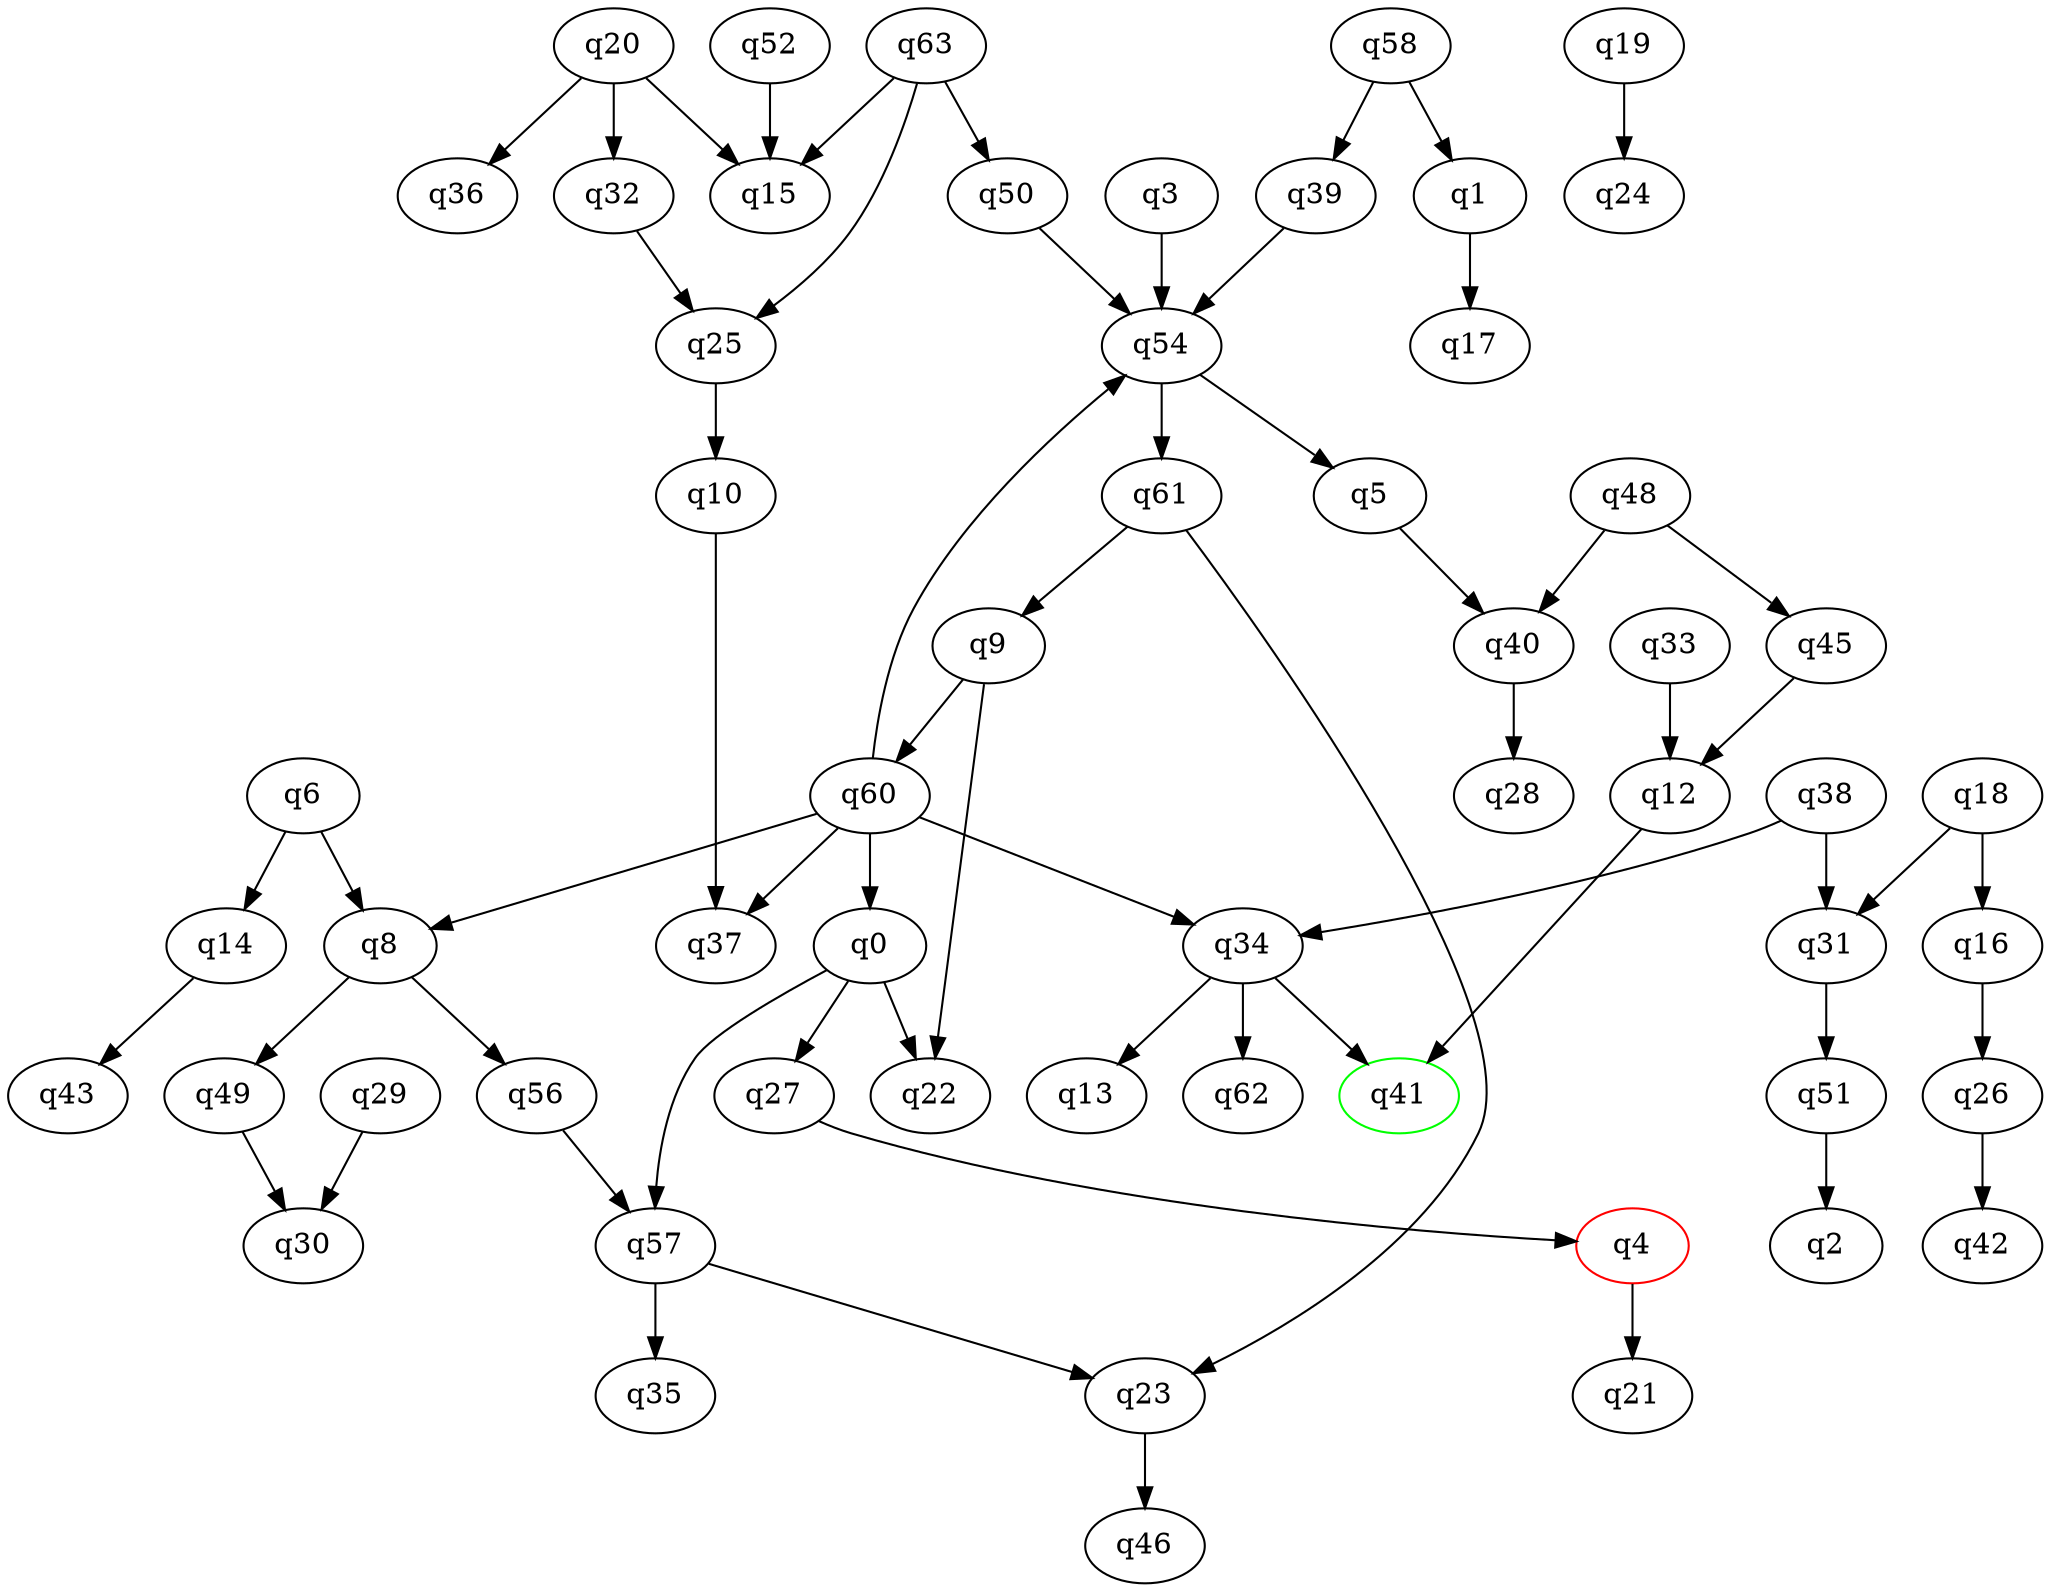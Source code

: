 digraph A{
q41 [initial=1,color=green];
q4 [final=1,color=red];
q0 -> q22;
q0 -> q27;
q0 -> q57;
q1 -> q17;
q3 -> q54;
q4 -> q21;
q5 -> q40;
q6 -> q8;
q6 -> q14;
q8 -> q49;
q8 -> q56;
q9 -> q22;
q9 -> q60;
q10 -> q37;
q12 -> q41;
q14 -> q43;
q16 -> q26;
q18 -> q16;
q18 -> q31;
q19 -> q24;
q20 -> q15;
q20 -> q32;
q20 -> q36;
q23 -> q46;
q25 -> q10;
q26 -> q42;
q27 -> q4;
q29 -> q30;
q31 -> q51;
q32 -> q25;
q33 -> q12;
q34 -> q13;
q34 -> q41;
q34 -> q62;
q38 -> q31;
q38 -> q34;
q39 -> q54;
q40 -> q28;
q45 -> q12;
q48 -> q40;
q48 -> q45;
q49 -> q30;
q50 -> q54;
q51 -> q2;
q52 -> q15;
q54 -> q5;
q54 -> q61;
q56 -> q57;
q57 -> q23;
q57 -> q35;
q58 -> q1;
q58 -> q39;
q60 -> q0;
q60 -> q8;
q60 -> q34;
q60 -> q37;
q60 -> q54;
q61 -> q9;
q61 -> q23;
q63 -> q15;
q63 -> q25;
q63 -> q50;
}